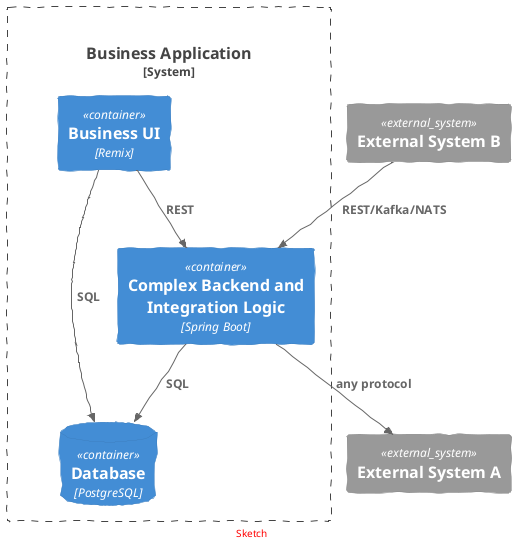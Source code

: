@startuml
!include <C4/C4>
!include <C4/C4_Container>
!include <C4/C4_Component>
!include <C4/C4_Context>

SET_SKETCH_STYLE($bgColor="white", $footerWarning="Sketch", $footerText="")
LAYOUT_AS_SKETCH()

System_Boundary(app, "Business Application") {
    Container(remix, "Business UI", "Remix")
    Container(spring, "Complex Backend and Integration Logic", "Spring Boot")
    ContainerDb(database,"Database", "PostgreSQL")
    Rel(remix, spring, "REST")
    Rel(remix, database, "SQL")
    Rel(spring, database, "SQL")
}

System_Ext(externalA, "External System A")
System_Ext(externalB, "External System B")

Rel(spring,externalA, "any protocol")
Rel(externalB,spring, "REST/Kafka/NATS")

@enduml
